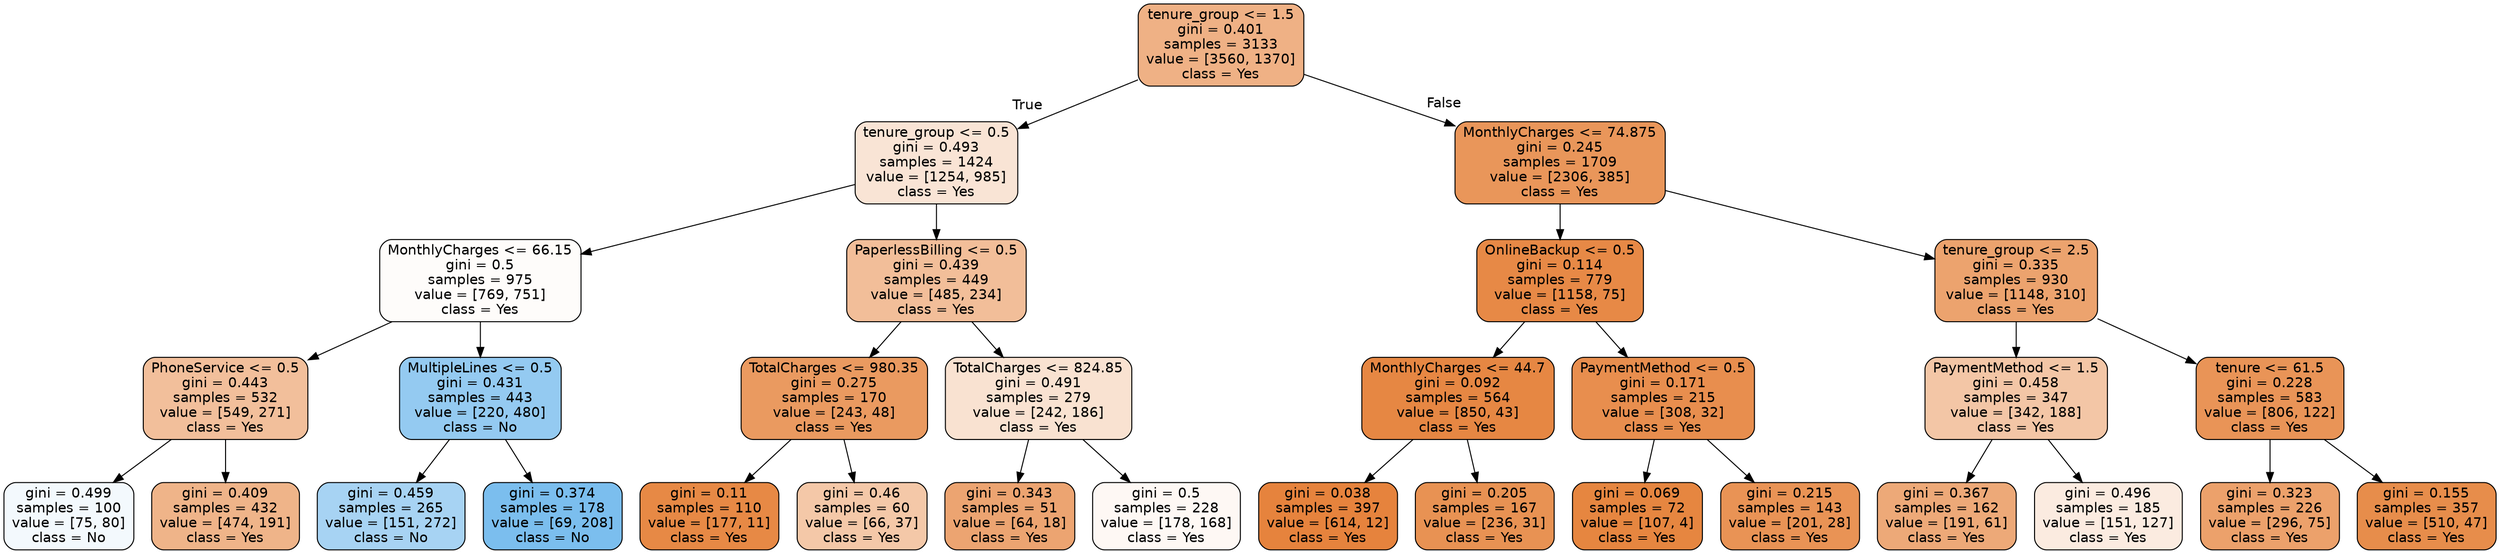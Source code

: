 digraph Tree {
node [shape=box, style="filled, rounded", color="black", fontname="helvetica"] ;
graph [ranksep=equally, splines=polyline] ;
edge [fontname="helvetica"] ;
0 [label="tenure_group <= 1.5\ngini = 0.401\nsamples = 3133\nvalue = [3560, 1370]\nclass = Yes", fillcolor="#efb185"] ;
1 [label="tenure_group <= 0.5\ngini = 0.493\nsamples = 1424\nvalue = [1254, 985]\nclass = Yes", fillcolor="#f9e4d5"] ;
0 -> 1 [labeldistance=2.5, labelangle=45, headlabel="True"] ;
2 [label="MonthlyCharges <= 66.15\ngini = 0.5\nsamples = 975\nvalue = [769, 751]\nclass = Yes", fillcolor="#fefcfa"] ;
1 -> 2 ;
3 [label="PhoneService <= 0.5\ngini = 0.443\nsamples = 532\nvalue = [549, 271]\nclass = Yes", fillcolor="#f2bf9b"] ;
2 -> 3 ;
4 [label="gini = 0.499\nsamples = 100\nvalue = [75, 80]\nclass = No", fillcolor="#f3f9fd"] ;
3 -> 4 ;
5 [label="gini = 0.409\nsamples = 432\nvalue = [474, 191]\nclass = Yes", fillcolor="#efb489"] ;
3 -> 5 ;
6 [label="MultipleLines <= 0.5\ngini = 0.431\nsamples = 443\nvalue = [220, 480]\nclass = No", fillcolor="#94caf1"] ;
2 -> 6 ;
7 [label="gini = 0.459\nsamples = 265\nvalue = [151, 272]\nclass = No", fillcolor="#a7d3f3"] ;
6 -> 7 ;
8 [label="gini = 0.374\nsamples = 178\nvalue = [69, 208]\nclass = No", fillcolor="#7bbeee"] ;
6 -> 8 ;
9 [label="PaperlessBilling <= 0.5\ngini = 0.439\nsamples = 449\nvalue = [485, 234]\nclass = Yes", fillcolor="#f2be99"] ;
1 -> 9 ;
10 [label="TotalCharges <= 980.35\ngini = 0.275\nsamples = 170\nvalue = [243, 48]\nclass = Yes", fillcolor="#ea9a60"] ;
9 -> 10 ;
11 [label="gini = 0.11\nsamples = 110\nvalue = [177, 11]\nclass = Yes", fillcolor="#e78945"] ;
10 -> 11 ;
12 [label="gini = 0.46\nsamples = 60\nvalue = [66, 37]\nclass = Yes", fillcolor="#f4c8a8"] ;
10 -> 12 ;
13 [label="TotalCharges <= 824.85\ngini = 0.491\nsamples = 279\nvalue = [242, 186]\nclass = Yes", fillcolor="#f9e2d1"] ;
9 -> 13 ;
14 [label="gini = 0.343\nsamples = 51\nvalue = [64, 18]\nclass = Yes", fillcolor="#eca471"] ;
13 -> 14 ;
15 [label="gini = 0.5\nsamples = 228\nvalue = [178, 168]\nclass = Yes", fillcolor="#fef8f4"] ;
13 -> 15 ;
16 [label="MonthlyCharges <= 74.875\ngini = 0.245\nsamples = 1709\nvalue = [2306, 385]\nclass = Yes", fillcolor="#e9965a"] ;
0 -> 16 [labeldistance=2.5, labelangle=-45, headlabel="False"] ;
17 [label="OnlineBackup <= 0.5\ngini = 0.114\nsamples = 779\nvalue = [1158, 75]\nclass = Yes", fillcolor="#e78946"] ;
16 -> 17 ;
18 [label="MonthlyCharges <= 44.7\ngini = 0.092\nsamples = 564\nvalue = [850, 43]\nclass = Yes", fillcolor="#e68743"] ;
17 -> 18 ;
19 [label="gini = 0.038\nsamples = 397\nvalue = [614, 12]\nclass = Yes", fillcolor="#e6833d"] ;
18 -> 19 ;
20 [label="gini = 0.205\nsamples = 167\nvalue = [236, 31]\nclass = Yes", fillcolor="#e89253"] ;
18 -> 20 ;
21 [label="PaymentMethod <= 0.5\ngini = 0.171\nsamples = 215\nvalue = [308, 32]\nclass = Yes", fillcolor="#e88e4e"] ;
17 -> 21 ;
22 [label="gini = 0.069\nsamples = 72\nvalue = [107, 4]\nclass = Yes", fillcolor="#e68640"] ;
21 -> 22 ;
23 [label="gini = 0.215\nsamples = 143\nvalue = [201, 28]\nclass = Yes", fillcolor="#e99355"] ;
21 -> 23 ;
24 [label="tenure_group <= 2.5\ngini = 0.335\nsamples = 930\nvalue = [1148, 310]\nclass = Yes", fillcolor="#eca36e"] ;
16 -> 24 ;
25 [label="PaymentMethod <= 1.5\ngini = 0.458\nsamples = 347\nvalue = [342, 188]\nclass = Yes", fillcolor="#f3c6a6"] ;
24 -> 25 ;
26 [label="gini = 0.367\nsamples = 162\nvalue = [191, 61]\nclass = Yes", fillcolor="#eda978"] ;
25 -> 26 ;
27 [label="gini = 0.496\nsamples = 185\nvalue = [151, 127]\nclass = Yes", fillcolor="#fbebe0"] ;
25 -> 27 ;
28 [label="tenure <= 61.5\ngini = 0.228\nsamples = 583\nvalue = [806, 122]\nclass = Yes", fillcolor="#e99457"] ;
24 -> 28 ;
29 [label="gini = 0.323\nsamples = 226\nvalue = [296, 75]\nclass = Yes", fillcolor="#eca16b"] ;
28 -> 29 ;
30 [label="gini = 0.155\nsamples = 357\nvalue = [510, 47]\nclass = Yes", fillcolor="#e78d4b"] ;
28 -> 30 ;
{rank=same ; 0} ;
{rank=same ; 1; 16} ;
{rank=same ; 2; 9; 17; 24} ;
{rank=same ; 3; 6; 10; 13; 18; 21; 25; 28} ;
{rank=same ; 4; 5; 7; 8; 11; 12; 14; 15; 19; 20; 22; 23; 26; 27; 29; 30} ;
}